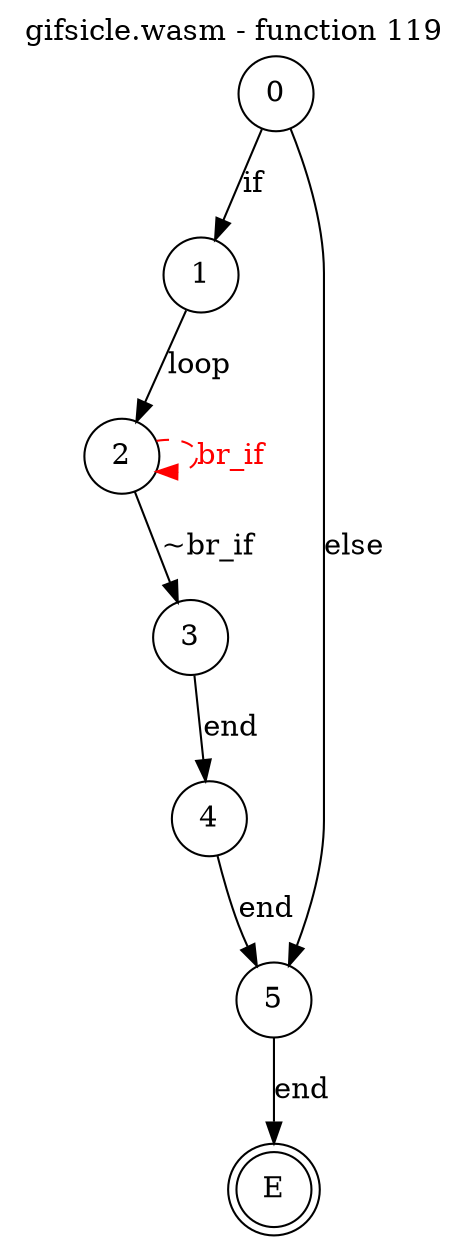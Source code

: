 digraph finite_state_machine {
    label = "gifsicle.wasm - function 119"
    labelloc =  t
    labelfontsize = 16
    labelfontcolor = black
    labelfontname = "Helvetica"
    node [shape = doublecircle]; E ;
node [shape=circle, fontcolor=black, style="", label="0"]0
node [shape=circle, fontcolor=black, style="", label="1"]1
node [shape=circle, fontcolor=black, style="", label="2"]2
node [shape=circle, fontcolor=black, style="", label="3"]3
node [shape=circle, fontcolor=black, style="", label="4"]4
node [shape=circle, fontcolor=black, style="", label="5"]5
node [shape=circle, fontcolor=black, style="", label="E"]E
    0 -> 1[label="if"];
    0 -> 5[label="else"];
    1 -> 2[label="loop"];
    2 -> 3[label="~br_if"];
    2 -> 2[style="dashed" color="red" fontcolor="red" label="br_if"];
    3 -> 4[label="end"];
    4 -> 5[label="end"];
    5 -> E[label="end"];
}
